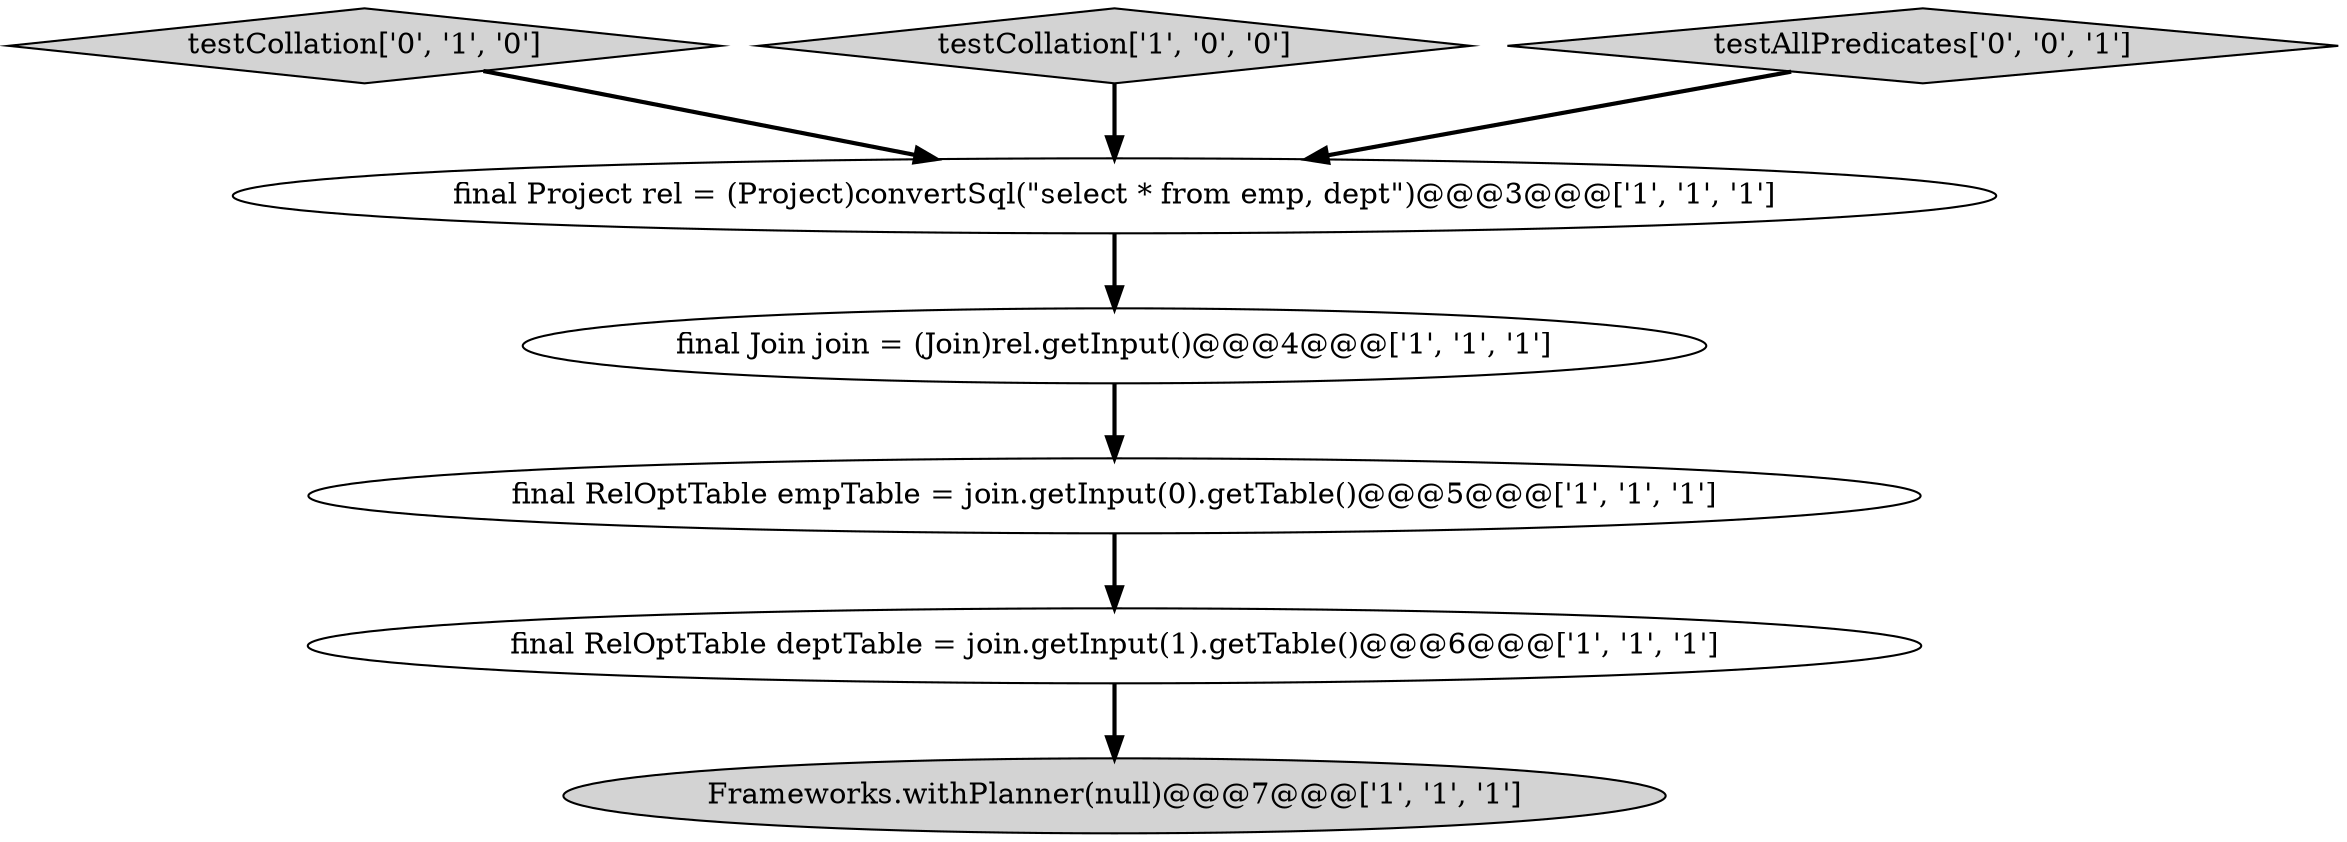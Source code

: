 digraph {
4 [style = filled, label = "Frameworks.withPlanner(null)@@@7@@@['1', '1', '1']", fillcolor = lightgray, shape = ellipse image = "AAA0AAABBB1BBB"];
1 [style = filled, label = "final RelOptTable empTable = join.getInput(0).getTable()@@@5@@@['1', '1', '1']", fillcolor = white, shape = ellipse image = "AAA0AAABBB1BBB"];
6 [style = filled, label = "testCollation['0', '1', '0']", fillcolor = lightgray, shape = diamond image = "AAA0AAABBB2BBB"];
3 [style = filled, label = "testCollation['1', '0', '0']", fillcolor = lightgray, shape = diamond image = "AAA0AAABBB1BBB"];
5 [style = filled, label = "final Project rel = (Project)convertSql(\"select * from emp, dept\")@@@3@@@['1', '1', '1']", fillcolor = white, shape = ellipse image = "AAA0AAABBB1BBB"];
7 [style = filled, label = "testAllPredicates['0', '0', '1']", fillcolor = lightgray, shape = diamond image = "AAA0AAABBB3BBB"];
0 [style = filled, label = "final Join join = (Join)rel.getInput()@@@4@@@['1', '1', '1']", fillcolor = white, shape = ellipse image = "AAA0AAABBB1BBB"];
2 [style = filled, label = "final RelOptTable deptTable = join.getInput(1).getTable()@@@6@@@['1', '1', '1']", fillcolor = white, shape = ellipse image = "AAA0AAABBB1BBB"];
6->5 [style = bold, label=""];
1->2 [style = bold, label=""];
3->5 [style = bold, label=""];
7->5 [style = bold, label=""];
5->0 [style = bold, label=""];
2->4 [style = bold, label=""];
0->1 [style = bold, label=""];
}
